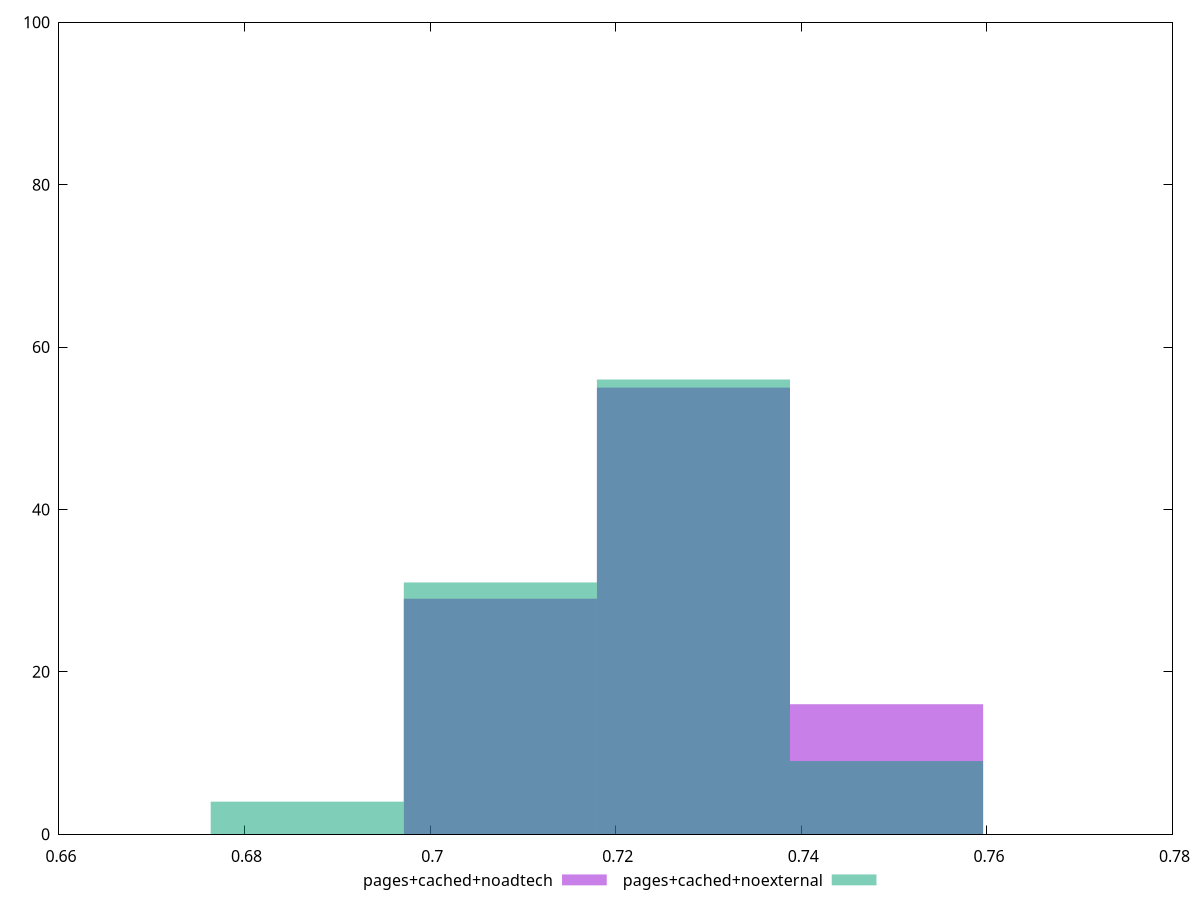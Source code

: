 reset
set terminal svg size 640, 500 enhanced background rgb 'white'
set output "report_00007_2020-12-11T15:55:29.892Z/meta/score/comparison/histogram/4_vs_5.svg"

$pagesCachedNoadtech <<EOF
0.7283742350838284 55
0.7491849275147949 16
0.7075635426528618 29
EOF

$pagesCachedNoexternal <<EOF
0.6867528502218954 4
0.7283742350838284 56
0.7075635426528618 31
0.7491849275147949 9
EOF

set key outside below
set boxwidth 0.020810692430966525
set yrange [0:100]
set style fill transparent solid 0.5 noborder

plot \
  $pagesCachedNoadtech title "pages+cached+noadtech" with boxes, \
  $pagesCachedNoexternal title "pages+cached+noexternal" with boxes, \


reset